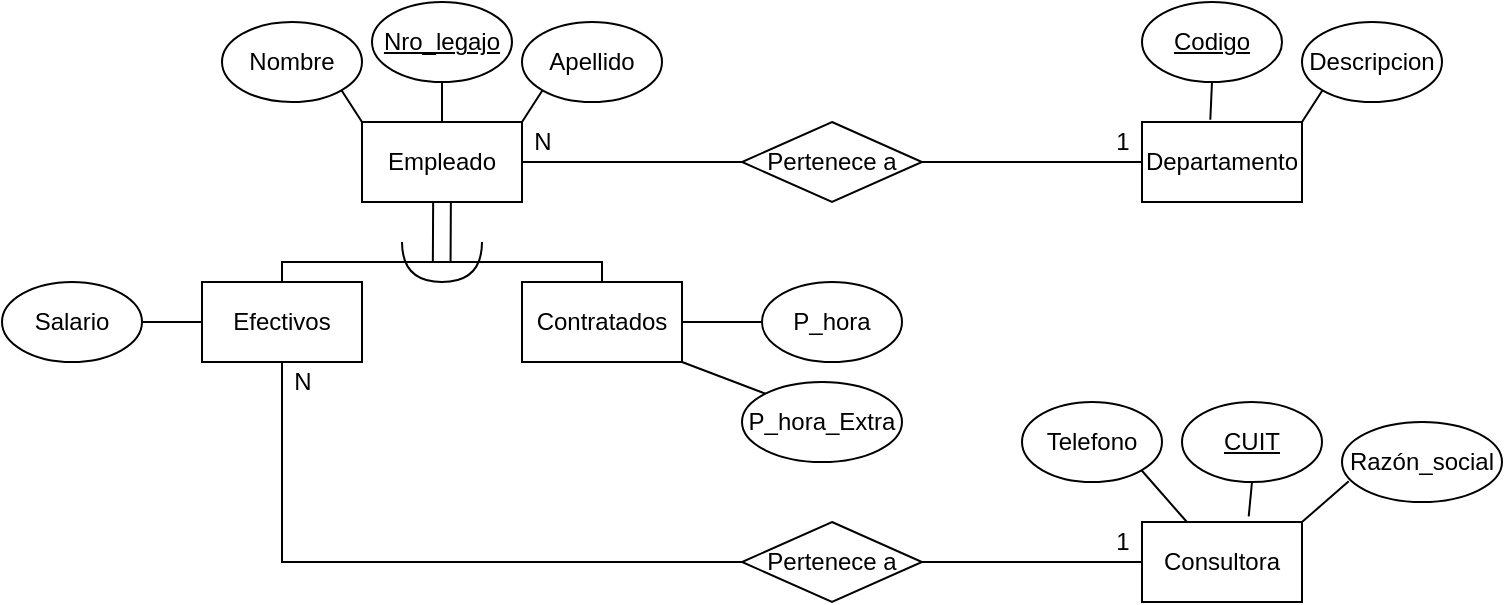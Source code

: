 <mxfile version="14.1.5" type="device"><diagram id="R2lEEEUBdFMjLlhIrx00" name="Page-1"><mxGraphModel dx="487" dy="282" grid="1" gridSize="10" guides="1" tooltips="1" connect="1" arrows="1" fold="1" page="1" pageScale="1" pageWidth="850" pageHeight="1100" math="0" shadow="0" extFonts="Permanent Marker^https://fonts.googleapis.com/css?family=Permanent+Marker"><root><mxCell id="0"/><mxCell id="1" parent="0"/><mxCell id="m1zM_nu6cxenL4aHFibT-10" style="rounded=0;orthogonalLoop=1;jettySize=auto;html=1;exitX=1;exitY=0.5;exitDx=0;exitDy=0;entryX=0;entryY=0.5;entryDx=0;entryDy=0;strokeWidth=1;endArrow=none;endFill=0;" parent="1" source="4vjy5LoIQ8LN6oa7NSWP-1" target="m1zM_nu6cxenL4aHFibT-9" edge="1"><mxGeometry relative="1" as="geometry"/></mxCell><mxCell id="gwaX5tt8IgWmP_hNrtKt-4" style="edgeStyle=orthogonalEdgeStyle;rounded=0;orthogonalLoop=1;jettySize=auto;html=1;exitX=0.5;exitY=1;exitDx=0;exitDy=0;endArrow=none;endFill=0;shape=link;width=-8.857;" parent="1" source="4vjy5LoIQ8LN6oa7NSWP-1" edge="1"><mxGeometry relative="1" as="geometry"><mxPoint x="259.857" y="230" as="targetPoint"/></mxGeometry></mxCell><mxCell id="4vjy5LoIQ8LN6oa7NSWP-1" value="Empleado" style="whiteSpace=wrap;html=1;align=center;" parent="1" vertex="1"><mxGeometry x="220" y="160" width="80" height="40" as="geometry"/></mxCell><mxCell id="m1zM_nu6cxenL4aHFibT-18" style="rounded=0;orthogonalLoop=1;jettySize=auto;html=1;exitX=1;exitY=1;exitDx=0;exitDy=0;entryX=0;entryY=0;entryDx=0;entryDy=0;endArrow=none;endFill=0;strokeWidth=1;" parent="1" source="4vjy5LoIQ8LN6oa7NSWP-8" target="4vjy5LoIQ8LN6oa7NSWP-1" edge="1"><mxGeometry relative="1" as="geometry"/></mxCell><mxCell id="4vjy5LoIQ8LN6oa7NSWP-8" value="Nombre" style="ellipse;whiteSpace=wrap;html=1;align=center;" parent="1" vertex="1"><mxGeometry x="150" y="110" width="70" height="40" as="geometry"/></mxCell><mxCell id="m1zM_nu6cxenL4aHFibT-20" style="edgeStyle=none;rounded=0;orthogonalLoop=1;jettySize=auto;html=1;exitX=0.5;exitY=1;exitDx=0;exitDy=0;entryX=0.5;entryY=0;entryDx=0;entryDy=0;endArrow=none;endFill=0;strokeWidth=1;" parent="1" source="4vjy5LoIQ8LN6oa7NSWP-15" target="4vjy5LoIQ8LN6oa7NSWP-1" edge="1"><mxGeometry relative="1" as="geometry"/></mxCell><mxCell id="4vjy5LoIQ8LN6oa7NSWP-15" value="Nro_legajo" style="ellipse;whiteSpace=wrap;html=1;align=center;fontStyle=4;" parent="1" vertex="1"><mxGeometry x="225" y="100" width="70" height="40" as="geometry"/></mxCell><mxCell id="m1zM_nu6cxenL4aHFibT-19" style="edgeStyle=none;rounded=0;orthogonalLoop=1;jettySize=auto;html=1;exitX=0;exitY=1;exitDx=0;exitDy=0;entryX=1;entryY=0;entryDx=0;entryDy=0;endArrow=none;endFill=0;strokeWidth=1;" parent="1" source="m1zM_nu6cxenL4aHFibT-5" target="4vjy5LoIQ8LN6oa7NSWP-1" edge="1"><mxGeometry relative="1" as="geometry"/></mxCell><mxCell id="m1zM_nu6cxenL4aHFibT-5" value="Apellido" style="ellipse;whiteSpace=wrap;html=1;align=center;" parent="1" vertex="1"><mxGeometry x="300" y="110" width="70" height="40" as="geometry"/></mxCell><mxCell id="m1zM_nu6cxenL4aHFibT-6" value="Departamento" style="whiteSpace=wrap;html=1;align=center;" parent="1" vertex="1"><mxGeometry x="610" y="160" width="80" height="40" as="geometry"/></mxCell><mxCell id="m1zM_nu6cxenL4aHFibT-21" style="edgeStyle=none;rounded=0;orthogonalLoop=1;jettySize=auto;html=1;exitX=0;exitY=1;exitDx=0;exitDy=0;entryX=1;entryY=0;entryDx=0;entryDy=0;endArrow=none;endFill=0;strokeWidth=1;" parent="1" source="m1zM_nu6cxenL4aHFibT-7" target="m1zM_nu6cxenL4aHFibT-6" edge="1"><mxGeometry relative="1" as="geometry"/></mxCell><mxCell id="m1zM_nu6cxenL4aHFibT-7" value="Descripcion" style="ellipse;whiteSpace=wrap;html=1;align=center;" parent="1" vertex="1"><mxGeometry x="690" y="110" width="70" height="40" as="geometry"/></mxCell><mxCell id="m1zM_nu6cxenL4aHFibT-22" style="edgeStyle=none;rounded=0;orthogonalLoop=1;jettySize=auto;html=1;exitX=0.5;exitY=1;exitDx=0;exitDy=0;entryX=0.427;entryY=-0.029;entryDx=0;entryDy=0;entryPerimeter=0;endArrow=none;endFill=0;strokeWidth=1;" parent="1" source="m1zM_nu6cxenL4aHFibT-8" target="m1zM_nu6cxenL4aHFibT-6" edge="1"><mxGeometry relative="1" as="geometry"/></mxCell><mxCell id="m1zM_nu6cxenL4aHFibT-8" value="Codigo" style="ellipse;whiteSpace=wrap;html=1;align=center;fontStyle=4;" parent="1" vertex="1"><mxGeometry x="610" y="100" width="70" height="40" as="geometry"/></mxCell><mxCell id="m1zM_nu6cxenL4aHFibT-11" style="edgeStyle=none;rounded=0;orthogonalLoop=1;jettySize=auto;html=1;exitX=1;exitY=0.5;exitDx=0;exitDy=0;entryX=0;entryY=0.5;entryDx=0;entryDy=0;endArrow=none;endFill=0;strokeWidth=1;" parent="1" source="m1zM_nu6cxenL4aHFibT-9" target="m1zM_nu6cxenL4aHFibT-6" edge="1"><mxGeometry relative="1" as="geometry"/></mxCell><mxCell id="m1zM_nu6cxenL4aHFibT-9" value="Pertenece a" style="shape=rhombus;perimeter=rhombusPerimeter;whiteSpace=wrap;html=1;align=center;" parent="1" vertex="1"><mxGeometry x="410" y="160" width="90" height="40" as="geometry"/></mxCell><mxCell id="m1zM_nu6cxenL4aHFibT-12" value="N" style="text;html=1;align=center;verticalAlign=middle;resizable=0;points=[];autosize=1;" parent="1" vertex="1"><mxGeometry x="300" y="160" width="20" height="20" as="geometry"/></mxCell><mxCell id="m1zM_nu6cxenL4aHFibT-13" value="1" style="text;html=1;align=center;verticalAlign=middle;resizable=0;points=[];autosize=1;" parent="1" vertex="1"><mxGeometry x="590" y="160" width="20" height="20" as="geometry"/></mxCell><mxCell id="m1zM_nu6cxenL4aHFibT-27" style="edgeStyle=none;rounded=0;orthogonalLoop=1;jettySize=auto;html=1;exitX=0;exitY=0.5;exitDx=0;exitDy=0;entryX=1;entryY=0.5;entryDx=0;entryDy=0;endArrow=none;endFill=0;strokeWidth=1;" parent="1" source="m1zM_nu6cxenL4aHFibT-14" target="m1zM_nu6cxenL4aHFibT-23" edge="1"><mxGeometry relative="1" as="geometry"/></mxCell><mxCell id="m1zM_nu6cxenL4aHFibT-32" style="edgeStyle=orthogonalEdgeStyle;rounded=0;orthogonalLoop=1;jettySize=auto;html=1;exitX=0.5;exitY=1;exitDx=0;exitDy=0;entryX=0;entryY=0.5;entryDx=0;entryDy=0;endArrow=none;endFill=0;strokeWidth=1;" parent="1" source="m1zM_nu6cxenL4aHFibT-14" target="m1zM_nu6cxenL4aHFibT-31" edge="1"><mxGeometry relative="1" as="geometry"/></mxCell><mxCell id="m1zM_nu6cxenL4aHFibT-14" value="Efectivos" style="whiteSpace=wrap;html=1;align=center;" parent="1" vertex="1"><mxGeometry x="140" y="240" width="80" height="40" as="geometry"/></mxCell><mxCell id="m1zM_nu6cxenL4aHFibT-28" style="edgeStyle=none;rounded=0;orthogonalLoop=1;jettySize=auto;html=1;exitX=1;exitY=0.5;exitDx=0;exitDy=0;entryX=0;entryY=0.5;entryDx=0;entryDy=0;endArrow=none;endFill=0;strokeWidth=1;" parent="1" source="m1zM_nu6cxenL4aHFibT-15" target="m1zM_nu6cxenL4aHFibT-24" edge="1"><mxGeometry relative="1" as="geometry"/></mxCell><mxCell id="m1zM_nu6cxenL4aHFibT-29" style="edgeStyle=none;rounded=0;orthogonalLoop=1;jettySize=auto;html=1;exitX=1;exitY=1;exitDx=0;exitDy=0;entryX=0;entryY=0;entryDx=0;entryDy=0;endArrow=none;endFill=0;strokeWidth=1;" parent="1" source="m1zM_nu6cxenL4aHFibT-15" target="m1zM_nu6cxenL4aHFibT-25" edge="1"><mxGeometry relative="1" as="geometry"/></mxCell><mxCell id="gwaX5tt8IgWmP_hNrtKt-3" style="edgeStyle=orthogonalEdgeStyle;rounded=0;orthogonalLoop=1;jettySize=auto;html=1;entryX=0.5;entryY=0;entryDx=0;entryDy=0;endArrow=none;endFill=0;" parent="1" source="m1zM_nu6cxenL4aHFibT-15" target="m1zM_nu6cxenL4aHFibT-14" edge="1"><mxGeometry relative="1" as="geometry"><Array as="points"><mxPoint x="340" y="230"/><mxPoint x="180" y="230"/></Array></mxGeometry></mxCell><mxCell id="m1zM_nu6cxenL4aHFibT-15" value="Contratados" style="whiteSpace=wrap;html=1;align=center;" parent="1" vertex="1"><mxGeometry x="300" y="240" width="80" height="40" as="geometry"/></mxCell><mxCell id="m1zM_nu6cxenL4aHFibT-23" value="Salario" style="ellipse;whiteSpace=wrap;html=1;align=center;" parent="1" vertex="1"><mxGeometry x="40" y="240" width="70" height="40" as="geometry"/></mxCell><mxCell id="m1zM_nu6cxenL4aHFibT-24" value="P_hora" style="ellipse;whiteSpace=wrap;html=1;align=center;" parent="1" vertex="1"><mxGeometry x="420" y="240" width="70" height="40" as="geometry"/></mxCell><mxCell id="m1zM_nu6cxenL4aHFibT-25" value="P_hora_Extra" style="ellipse;whiteSpace=wrap;html=1;align=center;" parent="1" vertex="1"><mxGeometry x="410" y="290" width="80" height="40" as="geometry"/></mxCell><mxCell id="m1zM_nu6cxenL4aHFibT-40" style="edgeStyle=none;rounded=0;orthogonalLoop=1;jettySize=auto;html=1;exitX=1;exitY=0;exitDx=0;exitDy=0;entryX=0.042;entryY=0.742;entryDx=0;entryDy=0;entryPerimeter=0;endArrow=none;endFill=0;strokeWidth=1;" parent="1" source="m1zM_nu6cxenL4aHFibT-30" target="m1zM_nu6cxenL4aHFibT-37" edge="1"><mxGeometry relative="1" as="geometry"/></mxCell><mxCell id="m1zM_nu6cxenL4aHFibT-30" value="Consultora" style="whiteSpace=wrap;html=1;align=center;" parent="1" vertex="1"><mxGeometry x="610" y="360" width="80" height="40" as="geometry"/></mxCell><mxCell id="m1zM_nu6cxenL4aHFibT-33" style="edgeStyle=orthogonalEdgeStyle;rounded=0;orthogonalLoop=1;jettySize=auto;html=1;exitX=1;exitY=0.5;exitDx=0;exitDy=0;entryX=0;entryY=0.5;entryDx=0;entryDy=0;endArrow=none;endFill=0;strokeWidth=1;" parent="1" source="m1zM_nu6cxenL4aHFibT-31" target="m1zM_nu6cxenL4aHFibT-30" edge="1"><mxGeometry relative="1" as="geometry"/></mxCell><mxCell id="m1zM_nu6cxenL4aHFibT-31" value="Pertenece a" style="shape=rhombus;perimeter=rhombusPerimeter;whiteSpace=wrap;html=1;align=center;" parent="1" vertex="1"><mxGeometry x="410" y="360" width="90" height="40" as="geometry"/></mxCell><mxCell id="m1zM_nu6cxenL4aHFibT-34" value="N" style="text;html=1;align=center;verticalAlign=middle;resizable=0;points=[];autosize=1;" parent="1" vertex="1"><mxGeometry x="180" y="280" width="20" height="20" as="geometry"/></mxCell><mxCell id="m1zM_nu6cxenL4aHFibT-35" value="1" style="text;html=1;align=center;verticalAlign=middle;resizable=0;points=[];autosize=1;" parent="1" vertex="1"><mxGeometry x="590" y="360" width="20" height="20" as="geometry"/></mxCell><mxCell id="m1zM_nu6cxenL4aHFibT-41" style="edgeStyle=none;rounded=0;orthogonalLoop=1;jettySize=auto;html=1;exitX=0.5;exitY=1;exitDx=0;exitDy=0;entryX=0.667;entryY=-0.071;entryDx=0;entryDy=0;entryPerimeter=0;endArrow=none;endFill=0;strokeWidth=1;" parent="1" source="m1zM_nu6cxenL4aHFibT-36" target="m1zM_nu6cxenL4aHFibT-30" edge="1"><mxGeometry relative="1" as="geometry"/></mxCell><mxCell id="m1zM_nu6cxenL4aHFibT-36" value="&lt;u&gt;CUIT&lt;/u&gt;" style="ellipse;whiteSpace=wrap;html=1;align=center;" parent="1" vertex="1"><mxGeometry x="630" y="300" width="70" height="40" as="geometry"/></mxCell><mxCell id="m1zM_nu6cxenL4aHFibT-37" value="Razón_social" style="ellipse;whiteSpace=wrap;html=1;align=center;" parent="1" vertex="1"><mxGeometry x="710" y="310" width="80" height="40" as="geometry"/></mxCell><mxCell id="m1zM_nu6cxenL4aHFibT-39" style="rounded=0;orthogonalLoop=1;jettySize=auto;html=1;exitX=1;exitY=1;exitDx=0;exitDy=0;endArrow=none;endFill=0;strokeWidth=1;" parent="1" source="m1zM_nu6cxenL4aHFibT-38" target="m1zM_nu6cxenL4aHFibT-30" edge="1"><mxGeometry relative="1" as="geometry"/></mxCell><mxCell id="m1zM_nu6cxenL4aHFibT-38" value="Telefono" style="ellipse;whiteSpace=wrap;html=1;align=center;" parent="1" vertex="1"><mxGeometry x="550" y="300" width="70" height="40" as="geometry"/></mxCell><mxCell id="ykGGVfmPUACk_5A7uLi0-1" value="" style="endArrow=none;html=1;rounded=0;edgeStyle=orthogonalEdgeStyle;curved=1;" edge="1" parent="1"><mxGeometry relative="1" as="geometry"><mxPoint x="240" y="220" as="sourcePoint"/><mxPoint x="280" y="220" as="targetPoint"/><Array as="points"><mxPoint x="240" y="240"/><mxPoint x="280" y="240"/></Array></mxGeometry></mxCell></root></mxGraphModel></diagram></mxfile>